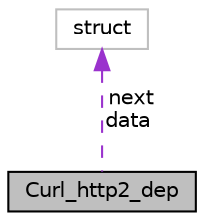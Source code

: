 digraph "Curl_http2_dep"
{
  edge [fontname="Helvetica",fontsize="10",labelfontname="Helvetica",labelfontsize="10"];
  node [fontname="Helvetica",fontsize="10",shape=record];
  Node1 [label="Curl_http2_dep",height=0.2,width=0.4,color="black", fillcolor="grey75", style="filled", fontcolor="black"];
  Node2 -> Node1 [dir="back",color="darkorchid3",fontsize="10",style="dashed",label=" next\ndata" ,fontname="Helvetica"];
  Node2 [label="struct",height=0.2,width=0.4,color="grey75", fillcolor="white", style="filled"];
}
